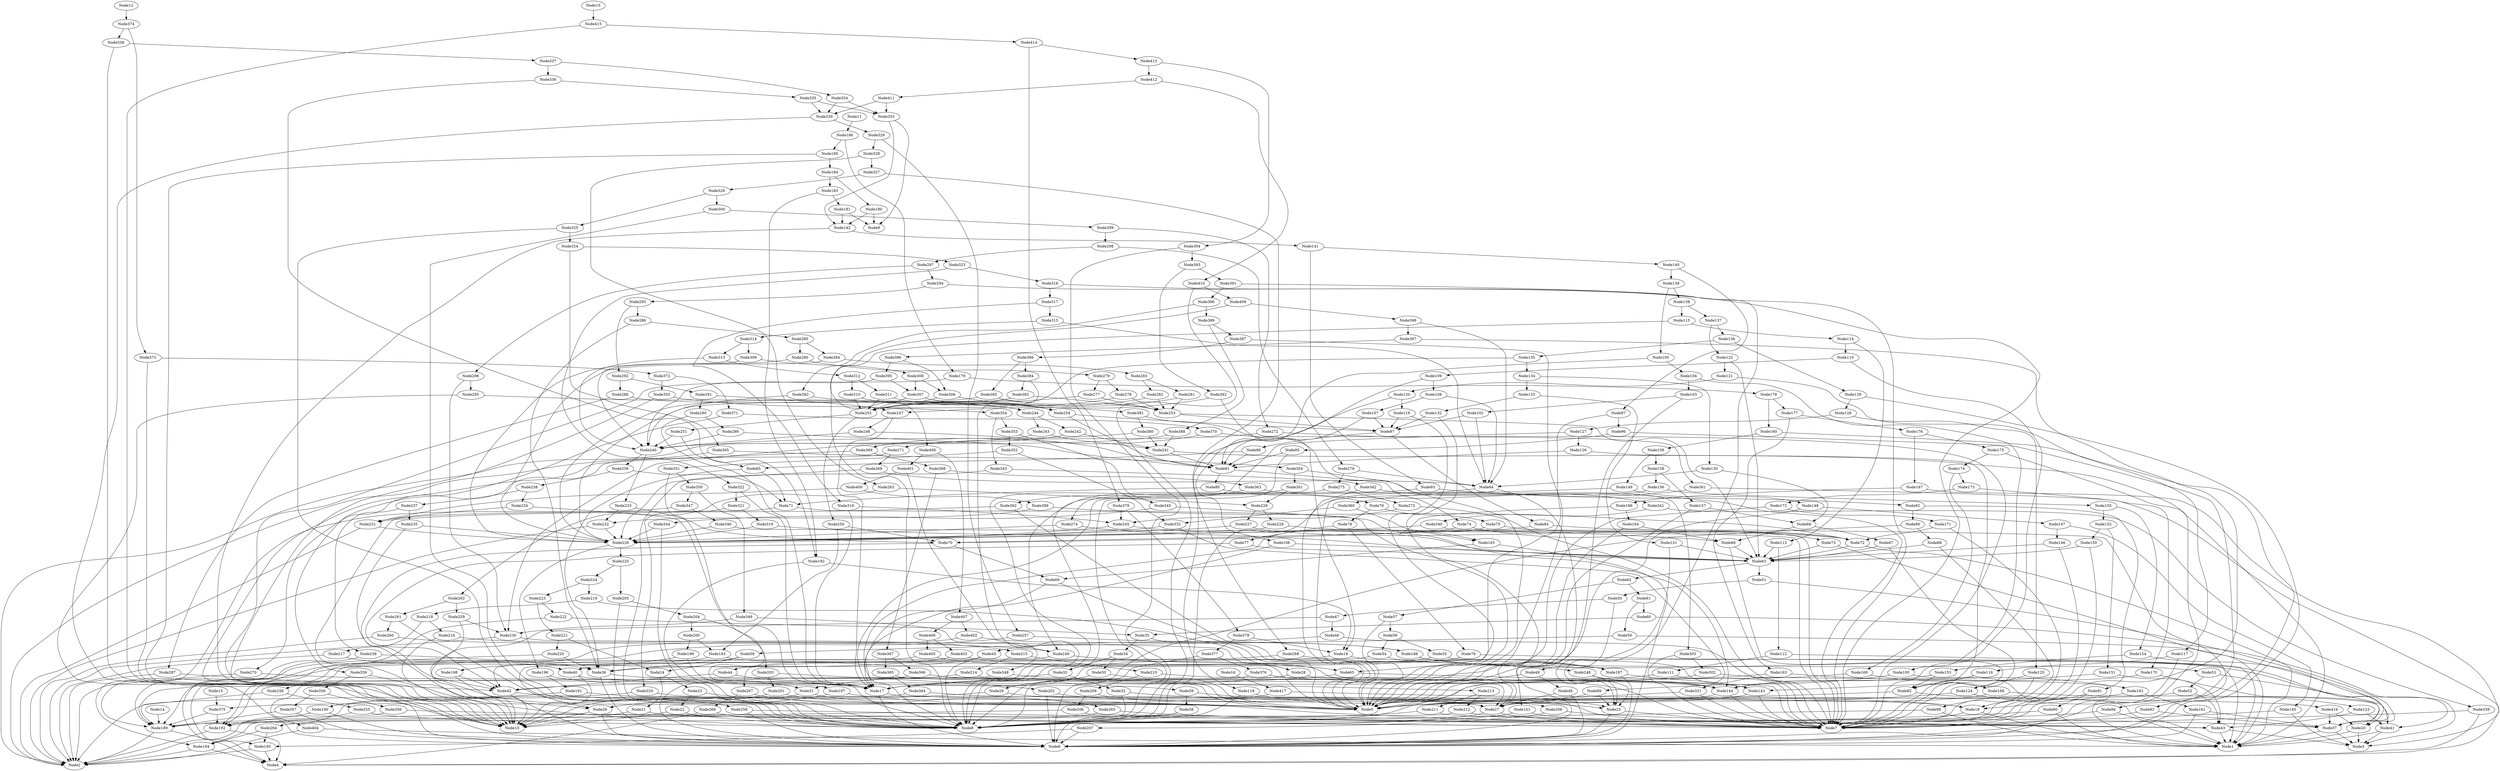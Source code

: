 # Network structure generated by ABC

digraph network {

Node11 -> Node186 [style = solid];
Node12 -> Node374 [style = solid];
Node13 -> Node375 [style = solid];
Node14 -> Node189 [style = solid];
Node15 -> Node415 [style = solid];
Node16 -> Node417 [style = solid];
Node17 -> Node5 [style = solid];
Node17 -> Node6 [style = solid];
Node18 -> Node7 [style = solid];
Node18 -> Node17 [style = solid];
Node19 -> Node1 [style = solid];
Node19 -> Node7 [style = solid];
Node20 -> Node1 [style = solid];
Node20 -> Node3 [style = solid];
Node21 -> Node7 [style = solid];
Node21 -> Node10 [style = solid];
Node22 -> Node8 [style = solid];
Node22 -> Node10 [style = solid];
Node23 -> Node7 [style = solid];
Node23 -> Node22 [style = solid];
Node24 -> Node21 [style = solid];
Node24 -> Node23 [style = solid];
Node25 -> Node6 [style = solid];
Node25 -> Node7 [style = solid];
Node26 -> Node6 [style = solid];
Node26 -> Node10 [style = solid];
Node27 -> Node7 [style = solid];
Node27 -> Node8 [style = solid];
Node28 -> Node17 [style = solid];
Node28 -> Node27 [style = solid];
Node29 -> Node26 [style = solid];
Node29 -> Node27 [style = solid];
Node30 -> Node5 [style = solid];
Node30 -> Node29 [style = solid];
Node31 -> Node5 [style = solid];
Node31 -> Node10 [style = solid];
Node32 -> Node8 [style = solid];
Node32 -> Node25 [style = solid];
Node33 -> Node31 [style = solid];
Node33 -> Node32 [style = solid];
Node34 -> Node30 [style = solid];
Node34 -> Node33 [style = solid];
Node35 -> Node28 [style = solid];
Node35 -> Node34 [style = solid];
Node36 -> Node5 [style = solid];
Node36 -> Node6 [style = solid];
Node37 -> Node1 [style = solid];
Node37 -> Node3 [style = solid];
Node38 -> Node6 [style = solid];
Node38 -> Node8 [style = solid];
Node39 -> Node7 [style = solid];
Node39 -> Node38 [style = solid];
Node40 -> Node10 [style = solid];
Node40 -> Node39 [style = solid];
Node41 -> Node1 [style = solid];
Node41 -> Node3 [style = solid];
Node42 -> Node5 [style = solid];
Node42 -> Node6 [style = solid];
Node43 -> Node1 [style = solid];
Node43 -> Node3 [style = solid];
Node44 -> Node17 [style = solid];
Node44 -> Node42 [style = solid];
Node45 -> Node8 [style = solid];
Node45 -> Node44 [style = solid];
Node46 -> Node7 [style = solid];
Node46 -> Node45 [style = solid];
Node47 -> Node10 [style = solid];
Node47 -> Node46 [style = solid];
Node48 -> Node6 [style = solid];
Node48 -> Node27 [style = solid];
Node49 -> Node5 [style = solid];
Node49 -> Node48 [style = solid];
Node50 -> Node47 [style = solid];
Node50 -> Node49 [style = solid];
Node51 -> Node37 [style = solid];
Node51 -> Node50 [style = solid];
Node52 -> Node27 [style = solid];
Node52 -> Node43 [style = solid];
Node53 -> Node41 [style = solid];
Node53 -> Node52 [style = solid];
Node54 -> Node26 [style = solid];
Node54 -> Node53 [style = solid];
Node55 -> Node1 [style = solid];
Node55 -> Node40 [style = solid];
Node56 -> Node54 [style = solid];
Node56 -> Node55 [style = solid];
Node57 -> Node5 [style = solid];
Node57 -> Node56 [style = solid];
Node58 -> Node24 [style = solid];
Node58 -> Node36 [style = solid];
Node59 -> Node20 [style = solid];
Node59 -> Node58 [style = solid];
Node60 -> Node3 [style = solid];
Node60 -> Node35 [style = solid];
Node61 -> Node59 [style = solid];
Node61 -> Node60 [style = solid];
Node62 -> Node57 [style = solid];
Node62 -> Node61 [style = solid];
Node63 -> Node51 [style = solid];
Node63 -> Node62 [style = solid];
Node64 -> Node5 [style = solid];
Node64 -> Node6 [style = solid];
Node65 -> Node7 [style = solid];
Node65 -> Node17 [style = solid];
Node66 -> Node7 [style = solid];
Node66 -> Node63 [style = solid];
Node67 -> Node7 [style = solid];
Node67 -> Node63 [style = solid];
Node68 -> Node66 [style = solid];
Node68 -> Node67 [style = solid];
Node69 -> Node5 [style = solid];
Node69 -> Node8 [style = solid];
Node70 -> Node26 [style = solid];
Node70 -> Node69 [style = solid];
Node71 -> Node10 [style = solid];
Node71 -> Node27 [style = solid];
Node72 -> Node1 [style = solid];
Node72 -> Node63 [style = solid];
Node73 -> Node1 [style = solid];
Node73 -> Node63 [style = solid];
Node74 -> Node70 [style = solid];
Node74 -> Node73 [style = solid];
Node75 -> Node17 [style = solid];
Node75 -> Node72 [style = solid];
Node76 -> Node36 [style = solid];
Node76 -> Node37 [style = solid];
Node77 -> Node42 [style = solid];
Node77 -> Node63 [style = solid];
Node78 -> Node76 [style = solid];
Node78 -> Node77 [style = solid];
Node79 -> Node75 [style = solid];
Node79 -> Node78 [style = solid];
Node80 -> Node71 [style = solid];
Node80 -> Node79 [style = solid];
Node81 -> Node74 [style = solid];
Node81 -> Node80 [style = solid];
Node82 -> Node1 [style = solid];
Node82 -> Node5 [style = solid];
Node83 -> Node7 [style = solid];
Node83 -> Node37 [style = solid];
Node84 -> Node70 [style = solid];
Node84 -> Node83 [style = solid];
Node85 -> Node36 [style = solid];
Node85 -> Node71 [style = solid];
Node86 -> Node81 [style = solid];
Node86 -> Node85 [style = solid];
Node87 -> Node84 [style = solid];
Node87 -> Node86 [style = solid];
Node88 -> Node19 [style = solid];
Node88 -> Node63 [style = solid];
Node89 -> Node8 [style = solid];
Node89 -> Node88 [style = solid];
Node90 -> Node1 [style = solid];
Node90 -> Node8 [style = solid];
Node91 -> Node7 [style = solid];
Node91 -> Node90 [style = solid];
Node92 -> Node89 [style = solid];
Node92 -> Node91 [style = solid];
Node93 -> Node17 [style = solid];
Node93 -> Node92 [style = solid];
Node94 -> Node1 [style = solid];
Node94 -> Node8 [style = solid];
Node95 -> Node8 [style = solid];
Node95 -> Node81 [style = solid];
Node96 -> Node94 [style = solid];
Node96 -> Node95 [style = solid];
Node97 -> Node65 [style = solid];
Node97 -> Node96 [style = solid];
Node98 -> Node1 [style = solid];
Node98 -> Node8 [style = solid];
Node99 -> Node5 [style = solid];
Node99 -> Node25 [style = solid];
Node100 -> Node98 [style = solid];
Node100 -> Node99 [style = solid];
Node101 -> Node7 [style = solid];
Node101 -> Node8 [style = solid];
Node102 -> Node64 [style = solid];
Node102 -> Node87 [style = solid];
Node103 -> Node101 [style = solid];
Node103 -> Node102 [style = solid];
Node104 -> Node100 [style = solid];
Node104 -> Node103 [style = solid];
Node105 -> Node81 [style = solid];
Node105 -> Node104 [style = solid];
Node106 -> Node17 [style = solid];
Node106 -> Node63 [style = solid];
Node107 -> Node81 [style = solid];
Node107 -> Node87 [style = solid];
Node108 -> Node64 [style = solid];
Node108 -> Node107 [style = solid];
Node109 -> Node106 [style = solid];
Node109 -> Node108 [style = solid];
Node110 -> Node7 [style = solid];
Node110 -> Node109 [style = solid];
Node111 -> Node7 [style = solid];
Node111 -> Node42 [style = solid];
Node112 -> Node1 [style = solid];
Node112 -> Node111 [style = solid];
Node113 -> Node63 [style = solid];
Node113 -> Node112 [style = solid];
Node114 -> Node110 [style = solid];
Node114 -> Node113 [style = solid];
Node115 -> Node8 [style = solid];
Node115 -> Node114 [style = solid];
Node116 -> Node7 [style = solid];
Node116 -> Node82 [style = solid];
Node117 -> Node6 [style = solid];
Node117 -> Node116 [style = solid];
Node118 -> Node8 [style = solid];
Node118 -> Node25 [style = solid];
Node119 -> Node5 [style = solid];
Node119 -> Node87 [style = solid];
Node120 -> Node118 [style = solid];
Node120 -> Node119 [style = solid];
Node121 -> Node117 [style = solid];
Node121 -> Node120 [style = solid];
Node122 -> Node63 [style = solid];
Node122 -> Node121 [style = solid];
Node123 -> Node41 [style = solid];
Node123 -> Node43 [style = solid];
Node124 -> Node5 [style = solid];
Node124 -> Node123 [style = solid];
Node125 -> Node7 [style = solid];
Node125 -> Node124 [style = solid];
Node126 -> Node81 [style = solid];
Node126 -> Node82 [style = solid];
Node127 -> Node8 [style = solid];
Node127 -> Node126 [style = solid];
Node128 -> Node125 [style = solid];
Node128 -> Node127 [style = solid];
Node129 -> Node6 [style = solid];
Node129 -> Node128 [style = solid];
Node130 -> Node64 [style = solid];
Node130 -> Node68 [style = solid];
Node131 -> Node25 [style = solid];
Node131 -> Node63 [style = solid];
Node132 -> Node5 [style = solid];
Node132 -> Node87 [style = solid];
Node133 -> Node131 [style = solid];
Node133 -> Node132 [style = solid];
Node134 -> Node130 [style = solid];
Node134 -> Node133 [style = solid];
Node135 -> Node8 [style = solid];
Node135 -> Node134 [style = solid];
Node136 -> Node129 [style = solid];
Node136 -> Node135 [style = solid];
Node137 -> Node122 [style = solid];
Node137 -> Node136 [style = solid];
Node138 -> Node115 [style = solid];
Node138 -> Node137 [style = solid];
Node139 -> Node105 [style = solid];
Node139 -> Node138 [style = solid];
Node140 -> Node97 [style = solid];
Node140 -> Node139 [style = solid];
Node141 -> Node93 [style = solid];
Node141 -> Node140 [style = solid];
Node142 -> Node10 [style = solid];
Node142 -> Node141 [style = solid];
Node143 -> Node5 [style = solid];
Node143 -> Node7 [style = solid];
Node144 -> Node5 [style = solid];
Node144 -> Node7 [style = solid];
Node145 -> Node3 [style = solid];
Node145 -> Node7 [style = solid];
Node146 -> Node7 [style = solid];
Node146 -> Node63 [style = solid];
Node147 -> Node145 [style = solid];
Node147 -> Node146 [style = solid];
Node148 -> Node5 [style = solid];
Node148 -> Node147 [style = solid];
Node149 -> Node8 [style = solid];
Node149 -> Node148 [style = solid];
Node150 -> Node7 [style = solid];
Node150 -> Node63 [style = solid];
Node151 -> Node43 [style = solid];
Node151 -> Node143 [style = solid];
Node152 -> Node150 [style = solid];
Node152 -> Node151 [style = solid];
Node153 -> Node82 [style = solid];
Node153 -> Node144 [style = solid];
Node154 -> Node41 [style = solid];
Node154 -> Node153 [style = solid];
Node155 -> Node152 [style = solid];
Node155 -> Node154 [style = solid];
Node156 -> Node8 [style = solid];
Node156 -> Node155 [style = solid];
Node157 -> Node5 [style = solid];
Node157 -> Node68 [style = solid];
Node158 -> Node156 [style = solid];
Node158 -> Node157 [style = solid];
Node159 -> Node149 [style = solid];
Node159 -> Node158 [style = solid];
Node160 -> Node6 [style = solid];
Node160 -> Node159 [style = solid];
Node161 -> Node6 [style = solid];
Node161 -> Node37 [style = solid];
Node162 -> Node19 [style = solid];
Node162 -> Node161 [style = solid];
Node163 -> Node8 [style = solid];
Node163 -> Node162 [style = solid];
Node164 -> Node5 [style = solid];
Node164 -> Node66 [style = solid];
Node165 -> Node6 [style = solid];
Node165 -> Node69 [style = solid];
Node166 -> Node164 [style = solid];
Node166 -> Node165 [style = solid];
Node167 -> Node3 [style = solid];
Node167 -> Node166 [style = solid];
Node168 -> Node20 [style = solid];
Node168 -> Node27 [style = solid];
Node169 -> Node5 [style = solid];
Node169 -> Node168 [style = solid];
Node170 -> Node37 [style = solid];
Node170 -> Node144 [style = solid];
Node171 -> Node7 [style = solid];
Node171 -> Node72 [style = solid];
Node172 -> Node5 [style = solid];
Node172 -> Node171 [style = solid];
Node173 -> Node170 [style = solid];
Node173 -> Node172 [style = solid];
Node174 -> Node169 [style = solid];
Node174 -> Node173 [style = solid];
Node175 -> Node6 [style = solid];
Node175 -> Node174 [style = solid];
Node176 -> Node167 [style = solid];
Node176 -> Node175 [style = solid];
Node177 -> Node163 [style = solid];
Node177 -> Node176 [style = solid];
Node178 -> Node160 [style = solid];
Node178 -> Node177 [style = solid];
Node179 -> Node10 [style = solid];
Node179 -> Node178 [style = solid];
Node180 -> Node9 [style = solid];
Node180 -> Node142 [style = solid];
Node181 -> Node9 [style = solid];
Node181 -> Node142 [style = solid];
Node182 -> Node8 [style = solid];
Node182 -> Node18 [style = solid];
Node183 -> Node181 [style = solid];
Node183 -> Node182 [style = solid];
Node184 -> Node180 [style = solid];
Node184 -> Node183 [style = solid];
Node185 -> Node10 [style = solid];
Node185 -> Node184 [style = solid];
Node186 -> Node179 [style = solid];
Node186 -> Node185 [style = solid];
Node187 -> Node6 [style = solid];
Node187 -> Node143 [style = solid];
Node188 -> Node37 [style = solid];
Node188 -> Node187 [style = solid];
Node189 -> Node2 [style = solid];
Node189 -> Node4 [style = solid];
Node190 -> Node6 [style = solid];
Node190 -> Node189 [style = solid];
Node191 -> Node27 [style = solid];
Node191 -> Node190 [style = solid];
Node192 -> Node2 [style = solid];
Node192 -> Node4 [style = solid];
Node193 -> Node7 [style = solid];
Node193 -> Node189 [style = solid];
Node194 -> Node2 [style = solid];
Node194 -> Node4 [style = solid];
Node195 -> Node2 [style = solid];
Node195 -> Node4 [style = solid];
Node196 -> Node31 [style = solid];
Node196 -> Node191 [style = solid];
Node197 -> Node5 [style = solid];
Node197 -> Node26 [style = solid];
Node198 -> Node10 [style = solid];
Node198 -> Node42 [style = solid];
Node199 -> Node197 [style = solid];
Node199 -> Node198 [style = solid];
Node200 -> Node193 [style = solid];
Node200 -> Node199 [style = solid];
Node201 -> Node5 [style = solid];
Node201 -> Node10 [style = solid];
Node202 -> Node6 [style = solid];
Node202 -> Node19 [style = solid];
Node203 -> Node201 [style = solid];
Node203 -> Node202 [style = solid];
Node204 -> Node200 [style = solid];
Node204 -> Node203 [style = solid];
Node205 -> Node8 [style = solid];
Node205 -> Node204 [style = solid];
Node206 -> Node43 [style = solid];
Node206 -> Node189 [style = solid];
Node207 -> Node6 [style = solid];
Node207 -> Node195 [style = solid];
Node208 -> Node43 [style = solid];
Node208 -> Node207 [style = solid];
Node209 -> Node206 [style = solid];
Node209 -> Node208 [style = solid];
Node210 -> Node27 [style = solid];
Node210 -> Node209 [style = solid];
Node211 -> Node43 [style = solid];
Node211 -> Node192 [style = solid];
Node212 -> Node43 [style = solid];
Node212 -> Node194 [style = solid];
Node213 -> Node211 [style = solid];
Node213 -> Node212 [style = solid];
Node214 -> Node6 [style = solid];
Node214 -> Node213 [style = solid];
Node215 -> Node210 [style = solid];
Node215 -> Node214 [style = solid];
Node216 -> Node10 [style = solid];
Node216 -> Node215 [style = solid];
Node217 -> Node2 [style = solid];
Node217 -> Node40 [style = solid];
Node218 -> Node216 [style = solid];
Node218 -> Node217 [style = solid];
Node219 -> Node5 [style = solid];
Node219 -> Node218 [style = solid];
Node220 -> Node36 [style = solid];
Node220 -> Node192 [style = solid];
Node221 -> Node24 [style = solid];
Node221 -> Node220 [style = solid];
Node222 -> Node4 [style = solid];
Node222 -> Node35 [style = solid];
Node223 -> Node221 [style = solid];
Node223 -> Node222 [style = solid];
Node224 -> Node219 [style = solid];
Node224 -> Node223 [style = solid];
Node225 -> Node205 [style = solid];
Node225 -> Node224 [style = solid];
Node226 -> Node196 [style = solid];
Node226 -> Node225 [style = solid];
Node227 -> Node72 [style = solid];
Node227 -> Node226 [style = solid];
Node228 -> Node72 [style = solid];
Node228 -> Node226 [style = solid];
Node229 -> Node227 [style = solid];
Node229 -> Node228 [style = solid];
Node230 -> Node2 [style = solid];
Node230 -> Node5 [style = solid];
Node231 -> Node2 [style = solid];
Node231 -> Node226 [style = solid];
Node232 -> Node2 [style = solid];
Node232 -> Node226 [style = solid];
Node233 -> Node70 [style = solid];
Node233 -> Node232 [style = solid];
Node234 -> Node17 [style = solid];
Node234 -> Node231 [style = solid];
Node235 -> Node42 [style = solid];
Node235 -> Node226 [style = solid];
Node236 -> Node36 [style = solid];
Node236 -> Node189 [style = solid];
Node237 -> Node235 [style = solid];
Node237 -> Node236 [style = solid];
Node238 -> Node234 [style = solid];
Node238 -> Node237 [style = solid];
Node239 -> Node71 [style = solid];
Node239 -> Node238 [style = solid];
Node240 -> Node233 [style = solid];
Node240 -> Node239 [style = solid];
Node241 -> Node1 [style = solid];
Node241 -> Node81 [style = solid];
Node242 -> Node240 [style = solid];
Node242 -> Node241 [style = solid];
Node243 -> Node240 [style = solid];
Node243 -> Node241 [style = solid];
Node244 -> Node242 [style = solid];
Node244 -> Node243 [style = solid];
Node245 -> Node63 [style = solid];
Node245 -> Node226 [style = solid];
Node246 -> Node81 [style = solid];
Node246 -> Node240 [style = solid];
Node247 -> Node17 [style = solid];
Node247 -> Node246 [style = solid];
Node248 -> Node25 [style = solid];
Node248 -> Node144 [style = solid];
Node249 -> Node42 [style = solid];
Node249 -> Node248 [style = solid];
Node250 -> Node70 [style = solid];
Node250 -> Node193 [style = solid];
Node251 -> Node85 [style = solid];
Node251 -> Node240 [style = solid];
Node252 -> Node250 [style = solid];
Node252 -> Node251 [style = solid];
Node253 -> Node63 [style = solid];
Node253 -> Node87 [style = solid];
Node254 -> Node81 [style = solid];
Node254 -> Node87 [style = solid];
Node255 -> Node8 [style = solid];
Node255 -> Node192 [style = solid];
Node256 -> Node189 [style = solid];
Node256 -> Node255 [style = solid];
Node257 -> Node188 [style = solid];
Node257 -> Node256 [style = solid];
Node258 -> Node6 [style = solid];
Node258 -> Node7 [style = solid];
Node259 -> Node230 [style = solid];
Node259 -> Node258 [style = solid];
Node260 -> Node2 [style = solid];
Node260 -> Node249 [style = solid];
Node261 -> Node8 [style = solid];
Node261 -> Node260 [style = solid];
Node262 -> Node259 [style = solid];
Node262 -> Node261 [style = solid];
Node263 -> Node229 [style = solid];
Node263 -> Node262 [style = solid];
Node264 -> Node194 [style = solid];
Node264 -> Node195 [style = solid];
Node265 -> Node37 [style = solid];
Node265 -> Node264 [style = solid];
Node266 -> Node4 [style = solid];
Node266 -> Node8 [style = solid];
Node267 -> Node265 [style = solid];
Node267 -> Node266 [style = solid];
Node268 -> Node187 [style = solid];
Node268 -> Node267 [style = solid];
Node269 -> Node64 [style = solid];
Node269 -> Node226 [style = solid];
Node270 -> Node2 [style = solid];
Node270 -> Node17 [style = solid];
Node271 -> Node269 [style = solid];
Node271 -> Node270 [style = solid];
Node272 -> Node7 [style = solid];
Node272 -> Node271 [style = solid];
Node273 -> Node7 [style = solid];
Node273 -> Node245 [style = solid];
Node274 -> Node63 [style = solid];
Node274 -> Node226 [style = solid];
Node275 -> Node273 [style = solid];
Node275 -> Node274 [style = solid];
Node276 -> Node64 [style = solid];
Node276 -> Node275 [style = solid];
Node277 -> Node252 [style = solid];
Node277 -> Node253 [style = solid];
Node278 -> Node252 [style = solid];
Node278 -> Node253 [style = solid];
Node279 -> Node277 [style = solid];
Node279 -> Node278 [style = solid];
Node280 -> Node226 [style = solid];
Node280 -> Node279 [style = solid];
Node281 -> Node252 [style = solid];
Node281 -> Node253 [style = solid];
Node282 -> Node252 [style = solid];
Node282 -> Node253 [style = solid];
Node283 -> Node281 [style = solid];
Node283 -> Node282 [style = solid];
Node284 -> Node226 [style = solid];
Node284 -> Node283 [style = solid];
Node285 -> Node280 [style = solid];
Node285 -> Node284 [style = solid];
Node286 -> Node36 [style = solid];
Node286 -> Node285 [style = solid];
Node287 -> Node2 [style = solid];
Node287 -> Node42 [style = solid];
Node288 -> Node244 [style = solid];
Node288 -> Node287 [style = solid];
Node289 -> Node81 [style = solid];
Node289 -> Node240 [style = solid];
Node290 -> Node17 [style = solid];
Node290 -> Node289 [style = solid];
Node291 -> Node247 [style = solid];
Node291 -> Node290 [style = solid];
Node292 -> Node288 [style = solid];
Node292 -> Node291 [style = solid];
Node293 -> Node286 [style = solid];
Node293 -> Node292 [style = solid];
Node294 -> Node7 [style = solid];
Node294 -> Node293 [style = solid];
Node295 -> Node6 [style = solid];
Node295 -> Node244 [style = solid];
Node296 -> Node230 [style = solid];
Node296 -> Node295 [style = solid];
Node297 -> Node294 [style = solid];
Node297 -> Node296 [style = solid];
Node298 -> Node276 [style = solid];
Node298 -> Node297 [style = solid];
Node299 -> Node272 [style = solid];
Node299 -> Node298 [style = solid];
Node300 -> Node8 [style = solid];
Node300 -> Node299 [style = solid];
Node301 -> Node229 [style = solid];
Node301 -> Node249 [style = solid];
Node302 -> Node1 [style = solid];
Node302 -> Node17 [style = solid];
Node303 -> Node7 [style = solid];
Node303 -> Node302 [style = solid];
Node304 -> Node301 [style = solid];
Node304 -> Node303 [style = solid];
Node305 -> Node2 [style = solid];
Node305 -> Node304 [style = solid];
Node306 -> Node252 [style = solid];
Node306 -> Node254 [style = solid];
Node307 -> Node252 [style = solid];
Node307 -> Node254 [style = solid];
Node308 -> Node306 [style = solid];
Node308 -> Node307 [style = solid];
Node309 -> Node240 [style = solid];
Node309 -> Node308 [style = solid];
Node310 -> Node252 [style = solid];
Node310 -> Node254 [style = solid];
Node311 -> Node252 [style = solid];
Node311 -> Node254 [style = solid];
Node312 -> Node310 [style = solid];
Node312 -> Node311 [style = solid];
Node313 -> Node240 [style = solid];
Node313 -> Node312 [style = solid];
Node314 -> Node309 [style = solid];
Node314 -> Node313 [style = solid];
Node315 -> Node64 [style = solid];
Node315 -> Node314 [style = solid];
Node316 -> Node17 [style = solid];
Node316 -> Node245 [style = solid];
Node317 -> Node315 [style = solid];
Node317 -> Node316 [style = solid];
Node318 -> Node7 [style = solid];
Node318 -> Node317 [style = solid];
Node319 -> Node66 [style = solid];
Node319 -> Node226 [style = solid];
Node320 -> Node2 [style = solid];
Node320 -> Node19 [style = solid];
Node321 -> Node319 [style = solid];
Node321 -> Node320 [style = solid];
Node322 -> Node17 [style = solid];
Node322 -> Node321 [style = solid];
Node323 -> Node318 [style = solid];
Node323 -> Node322 [style = solid];
Node324 -> Node305 [style = solid];
Node324 -> Node323 [style = solid];
Node325 -> Node8 [style = solid];
Node325 -> Node324 [style = solid];
Node326 -> Node300 [style = solid];
Node326 -> Node325 [style = solid];
Node327 -> Node268 [style = solid];
Node327 -> Node326 [style = solid];
Node328 -> Node263 [style = solid];
Node328 -> Node327 [style = solid];
Node329 -> Node257 [style = solid];
Node329 -> Node328 [style = solid];
Node330 -> Node10 [style = solid];
Node330 -> Node329 [style = solid];
Node331 -> Node5 [style = solid];
Node331 -> Node7 [style = solid];
Node332 -> Node226 [style = solid];
Node332 -> Node331 [style = solid];
Node333 -> Node9 [style = solid];
Node333 -> Node142 [style = solid];
Node334 -> Node330 [style = solid];
Node334 -> Node333 [style = solid];
Node335 -> Node330 [style = solid];
Node335 -> Node333 [style = solid];
Node336 -> Node182 [style = solid];
Node336 -> Node335 [style = solid];
Node337 -> Node334 [style = solid];
Node337 -> Node336 [style = solid];
Node338 -> Node10 [style = solid];
Node338 -> Node337 [style = solid];
Node339 -> Node4 [style = solid];
Node339 -> Node7 [style = solid];
Node340 -> Node7 [style = solid];
Node340 -> Node226 [style = solid];
Node341 -> Node339 [style = solid];
Node341 -> Node340 [style = solid];
Node342 -> Node5 [style = solid];
Node342 -> Node341 [style = solid];
Node343 -> Node8 [style = solid];
Node343 -> Node342 [style = solid];
Node344 -> Node8 [style = solid];
Node344 -> Node226 [style = solid];
Node345 -> Node144 [style = solid];
Node345 -> Node344 [style = solid];
Node346 -> Node7 [style = solid];
Node346 -> Node226 [style = solid];
Node347 -> Node194 [style = solid];
Node347 -> Node346 [style = solid];
Node348 -> Node143 [style = solid];
Node348 -> Node195 [style = solid];
Node349 -> Node230 [style = solid];
Node349 -> Node348 [style = solid];
Node350 -> Node347 [style = solid];
Node350 -> Node349 [style = solid];
Node351 -> Node8 [style = solid];
Node351 -> Node350 [style = solid];
Node352 -> Node332 [style = solid];
Node352 -> Node351 [style = solid];
Node353 -> Node345 [style = solid];
Node353 -> Node352 [style = solid];
Node354 -> Node343 [style = solid];
Node354 -> Node353 [style = solid];
Node355 -> Node6 [style = solid];
Node355 -> Node354 [style = solid];
Node356 -> Node2 [style = solid];
Node356 -> Node7 [style = solid];
Node357 -> Node6 [style = solid];
Node357 -> Node189 [style = solid];
Node358 -> Node356 [style = solid];
Node358 -> Node357 [style = solid];
Node359 -> Node8 [style = solid];
Node359 -> Node358 [style = solid];
Node360 -> Node165 [style = solid];
Node360 -> Node332 [style = solid];
Node361 -> Node4 [style = solid];
Node361 -> Node360 [style = solid];
Node362 -> Node5 [style = solid];
Node362 -> Node231 [style = solid];
Node363 -> Node7 [style = solid];
Node363 -> Node362 [style = solid];
Node364 -> Node27 [style = solid];
Node364 -> Node192 [style = solid];
Node365 -> Node5 [style = solid];
Node365 -> Node364 [style = solid];
Node366 -> Node144 [style = solid];
Node366 -> Node189 [style = solid];
Node367 -> Node365 [style = solid];
Node367 -> Node366 [style = solid];
Node368 -> Node363 [style = solid];
Node368 -> Node367 [style = solid];
Node369 -> Node6 [style = solid];
Node369 -> Node368 [style = solid];
Node370 -> Node361 [style = solid];
Node370 -> Node369 [style = solid];
Node371 -> Node359 [style = solid];
Node371 -> Node370 [style = solid];
Node372 -> Node355 [style = solid];
Node372 -> Node371 [style = solid];
Node373 -> Node10 [style = solid];
Node373 -> Node372 [style = solid];
Node374 -> Node338 [style = solid];
Node374 -> Node373 [style = solid];
Node375 -> Node189 [style = solid];
Node375 -> Node192 [style = solid];
Node376 -> Node6 [style = solid];
Node376 -> Node144 [style = solid];
Node377 -> Node8 [style = solid];
Node377 -> Node376 [style = solid];
Node378 -> Node18 [style = solid];
Node378 -> Node377 [style = solid];
Node379 -> Node245 [style = solid];
Node379 -> Node378 [style = solid];
Node380 -> Node2 [style = solid];
Node380 -> Node241 [style = solid];
Node381 -> Node5 [style = solid];
Node381 -> Node380 [style = solid];
Node382 -> Node240 [style = solid];
Node382 -> Node381 [style = solid];
Node383 -> Node226 [style = solid];
Node383 -> Node253 [style = solid];
Node384 -> Node252 [style = solid];
Node384 -> Node383 [style = solid];
Node385 -> Node226 [style = solid];
Node385 -> Node253 [style = solid];
Node386 -> Node384 [style = solid];
Node386 -> Node385 [style = solid];
Node387 -> Node5 [style = solid];
Node387 -> Node386 [style = solid];
Node388 -> Node230 [style = solid];
Node388 -> Node241 [style = solid];
Node389 -> Node387 [style = solid];
Node389 -> Node388 [style = solid];
Node390 -> Node382 [style = solid];
Node390 -> Node389 [style = solid];
Node391 -> Node25 [style = solid];
Node391 -> Node390 [style = solid];
Node392 -> Node18 [style = solid];
Node392 -> Node247 [style = solid];
Node393 -> Node391 [style = solid];
Node393 -> Node392 [style = solid];
Node394 -> Node8 [style = solid];
Node394 -> Node393 [style = solid];
Node395 -> Node240 [style = solid];
Node395 -> Node307 [style = solid];
Node396 -> Node306 [style = solid];
Node396 -> Node395 [style = solid];
Node397 -> Node7 [style = solid];
Node397 -> Node396 [style = solid];
Node398 -> Node64 [style = solid];
Node398 -> Node397 [style = solid];
Node399 -> Node72 [style = solid];
Node399 -> Node232 [style = solid];
Node400 -> Node231 [style = solid];
Node400 -> Node399 [style = solid];
Node401 -> Node249 [style = solid];
Node401 -> Node400 [style = solid];
Node402 -> Node188 [style = solid];
Node402 -> Node192 [style = solid];
Node403 -> Node187 [style = solid];
Node403 -> Node189 [style = solid];
Node404 -> Node1 [style = solid];
Node404 -> Node2 [style = solid];
Node405 -> Node65 [style = solid];
Node405 -> Node404 [style = solid];
Node406 -> Node403 [style = solid];
Node406 -> Node405 [style = solid];
Node407 -> Node402 [style = solid];
Node407 -> Node406 [style = solid];
Node408 -> Node401 [style = solid];
Node408 -> Node407 [style = solid];
Node409 -> Node398 [style = solid];
Node409 -> Node408 [style = solid];
Node410 -> Node8 [style = solid];
Node410 -> Node409 [style = solid];
Node411 -> Node330 [style = solid];
Node411 -> Node333 [style = solid];
Node412 -> Node410 [style = solid];
Node412 -> Node411 [style = solid];
Node413 -> Node394 [style = solid];
Node413 -> Node412 [style = solid];
Node414 -> Node379 [style = solid];
Node414 -> Node413 [style = solid];
Node415 -> Node10 [style = solid];
Node415 -> Node414 [style = solid];
Node416 -> Node20 [style = solid];
Node416 -> Node37 [style = solid];
Node417 -> Node375 [style = solid];
Node417 -> Node416 [style = solid];
}

